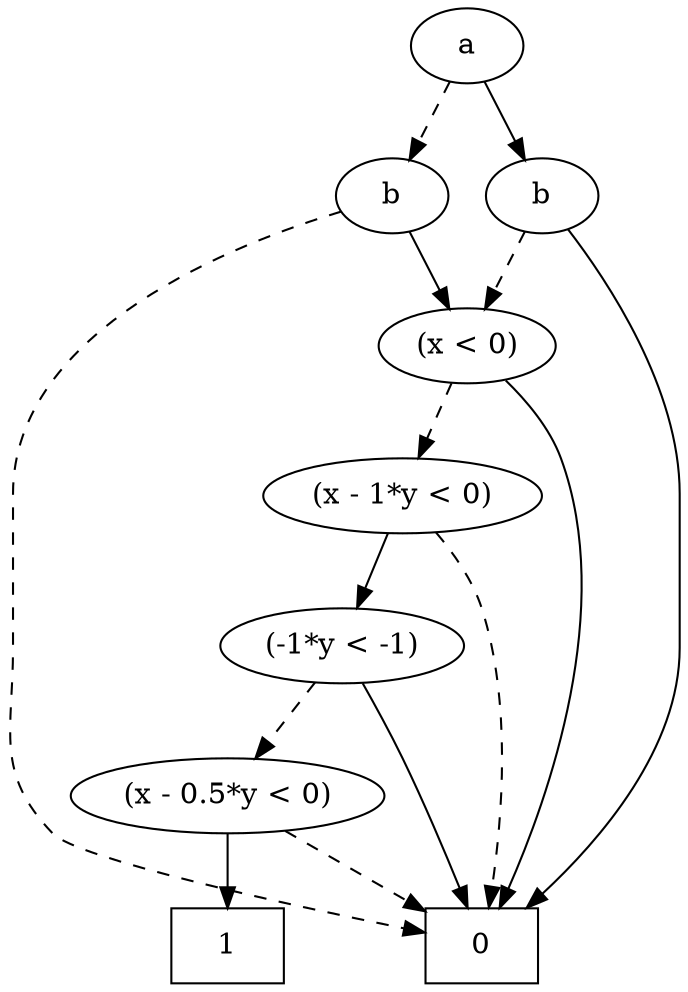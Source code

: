 digraph G {
	rankdir = TB;
	393 [label="a", shape=""]
	393 -> 391
	393 -> 392 [style=dashed]
	{rank = same; 393;}
	391 [label="b", shape=""]
	391 -> 1
	391 -> 390 [style=dashed]
	392 [label="b", shape=""]
	392 -> 390
	392 -> 1 [style=dashed]
	{rank = same; 391; 392;}
	390 [label="(x < 0)", shape=""]
	390 -> 1
	390 -> 389 [style=dashed]
	{rank = same; 390;}
	1 [label="0", shape="box"]
	378 [label="1", shape="box"]
	{rank = same; 1; 378;}
	389 [label="(x - 1*y < 0)", shape=""]
	389 -> 388
	389 -> 1 [style=dashed]
	{rank = same; 389;}
	388 [label="(-1*y < -1)", shape=""]
	388 -> 1
	388 -> 379 [style=dashed]
	{rank = same; 388;}
	379 [label="(x - 0.5*y < 0)", shape=""]
	379 -> 378
	379 -> 1 [style=dashed]
	{rank = same; 379;}
}
